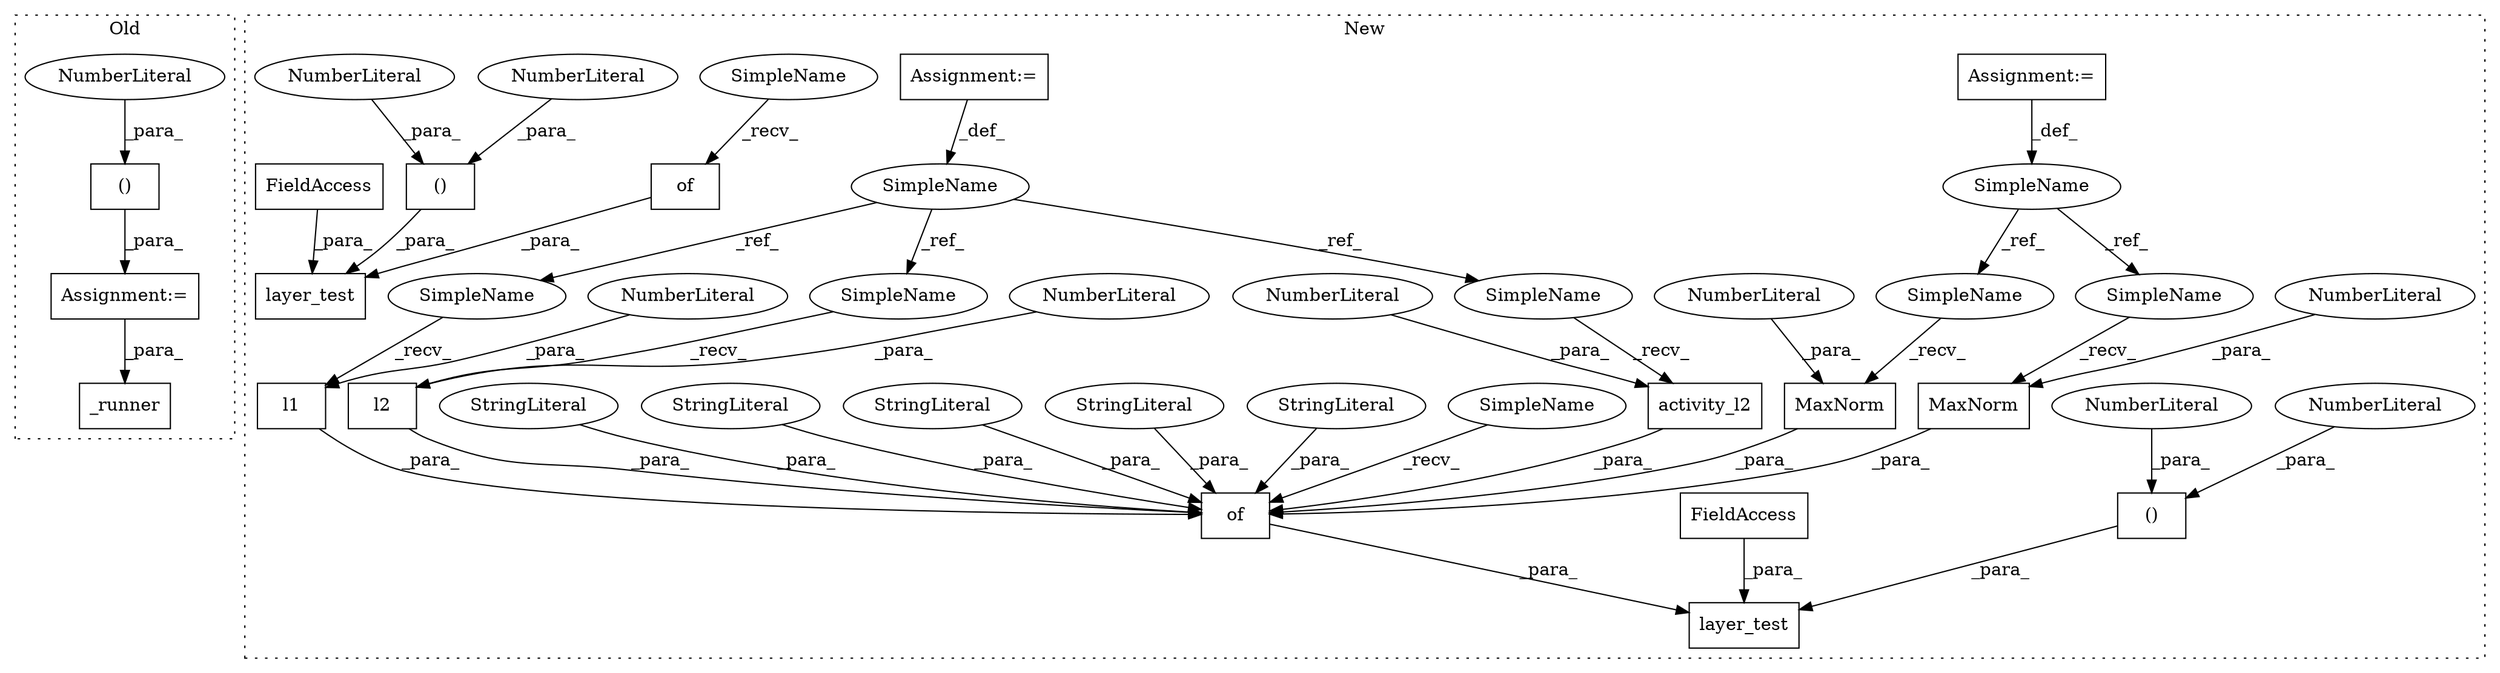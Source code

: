 digraph G {
subgraph cluster0 {
1 [label="_runner" a="32" s="5288,5301" l="8,1" shape="box"];
8 [label="Assignment:=" a="7" s="5225" l="1" shape="box"];
10 [label="()" a="106" s="5254" l="26" shape="box"];
11 [label="NumberLiteral" a="34" s="5278" l="2" shape="ellipse"];
label = "Old";
style="dotted";
}
subgraph cluster1 {
2 [label="layer_test" a="32" s="3327,3604" l="11,2" shape="box"];
3 [label="()" a="106" s="3589" l="15" shape="box"];
4 [label="NumberLiteral" a="34" s="3603" l="1" shape="ellipse"];
5 [label="NumberLiteral" a="34" s="3589" l="1" shape="ellipse"];
6 [label="FieldAccess" a="22" s="3338" l="16" shape="box"];
7 [label="of" a="32" s="3359,3582" l="3,1" shape="box"];
9 [label="StringLiteral" a="45" s="3507" l="14" shape="ellipse"];
12 [label="activity_l2" a="32" s="3489,3505" l="12,1" shape="box"];
13 [label="NumberLiteral" a="34" s="3501" l="4" shape="ellipse"];
14 [label="l1" a="32" s="3444,3451" l="3,1" shape="box"];
15 [label="NumberLiteral" a="34" s="3447" l="4" shape="ellipse"];
16 [label="MaxNorm" a="32" s="3572,3581" l="8,1" shape="box"];
17 [label="NumberLiteral" a="34" s="3580" l="1" shape="ellipse"];
18 [label="MaxNorm" a="32" s="3534,3543" l="8,1" shape="box"];
19 [label="NumberLiteral" a="34" s="3542" l="1" shape="ellipse"];
20 [label="l2" a="32" s="3406,3413" l="3,1" shape="box"];
21 [label="NumberLiteral" a="34" s="3409" l="4" shape="ellipse"];
22 [label="of" a="32" s="3280,3297" l="3,1" shape="box"];
23 [label="layer_test" a="32" s="3248,3319" l="11,2" shape="box"];
24 [label="()" a="106" s="3304" l="15" shape="box"];
25 [label="NumberLiteral" a="34" s="3304" l="1" shape="ellipse"];
26 [label="NumberLiteral" a="34" s="3318" l="1" shape="ellipse"];
27 [label="FieldAccess" a="22" s="3259" l="16" shape="box"];
28 [label="SimpleName" a="42" s="3231" l="11" shape="ellipse"];
29 [label="SimpleName" a="42" s="3206" l="12" shape="ellipse"];
30 [label="StringLiteral" a="45" s="3362" l="12" shape="ellipse"];
31 [label="StringLiteral" a="45" s="3415" l="15" shape="ellipse"];
32 [label="StringLiteral" a="45" s="3545" l="14" shape="ellipse"];
33 [label="StringLiteral" a="45" s="3377" l="15" shape="ellipse"];
34 [label="Assignment:=" a="7" s="3231" l="11" shape="box"];
35 [label="Assignment:=" a="7" s="3206" l="12" shape="box"];
36 [label="SimpleName" a="42" s="3276" l="3" shape="ellipse"];
37 [label="SimpleName" a="42" s="3355" l="3" shape="ellipse"];
38 [label="SimpleName" a="42" s="3560" l="11" shape="ellipse"];
39 [label="SimpleName" a="42" s="3522" l="11" shape="ellipse"];
40 [label="SimpleName" a="42" s="3431" l="12" shape="ellipse"];
41 [label="SimpleName" a="42" s="3476" l="12" shape="ellipse"];
42 [label="SimpleName" a="42" s="3393" l="12" shape="ellipse"];
label = "New";
style="dotted";
}
3 -> 2 [label="_para_"];
4 -> 3 [label="_para_"];
5 -> 3 [label="_para_"];
6 -> 2 [label="_para_"];
7 -> 2 [label="_para_"];
8 -> 1 [label="_para_"];
9 -> 7 [label="_para_"];
10 -> 8 [label="_para_"];
11 -> 10 [label="_para_"];
12 -> 7 [label="_para_"];
13 -> 12 [label="_para_"];
14 -> 7 [label="_para_"];
15 -> 14 [label="_para_"];
16 -> 7 [label="_para_"];
17 -> 16 [label="_para_"];
18 -> 7 [label="_para_"];
19 -> 18 [label="_para_"];
20 -> 7 [label="_para_"];
21 -> 20 [label="_para_"];
22 -> 23 [label="_para_"];
24 -> 23 [label="_para_"];
25 -> 24 [label="_para_"];
26 -> 24 [label="_para_"];
27 -> 23 [label="_para_"];
28 -> 39 [label="_ref_"];
28 -> 38 [label="_ref_"];
29 -> 40 [label="_ref_"];
29 -> 41 [label="_ref_"];
29 -> 42 [label="_ref_"];
30 -> 7 [label="_para_"];
31 -> 7 [label="_para_"];
32 -> 7 [label="_para_"];
33 -> 7 [label="_para_"];
34 -> 28 [label="_def_"];
35 -> 29 [label="_def_"];
36 -> 22 [label="_recv_"];
37 -> 7 [label="_recv_"];
38 -> 16 [label="_recv_"];
39 -> 18 [label="_recv_"];
40 -> 14 [label="_recv_"];
41 -> 12 [label="_recv_"];
42 -> 20 [label="_recv_"];
}